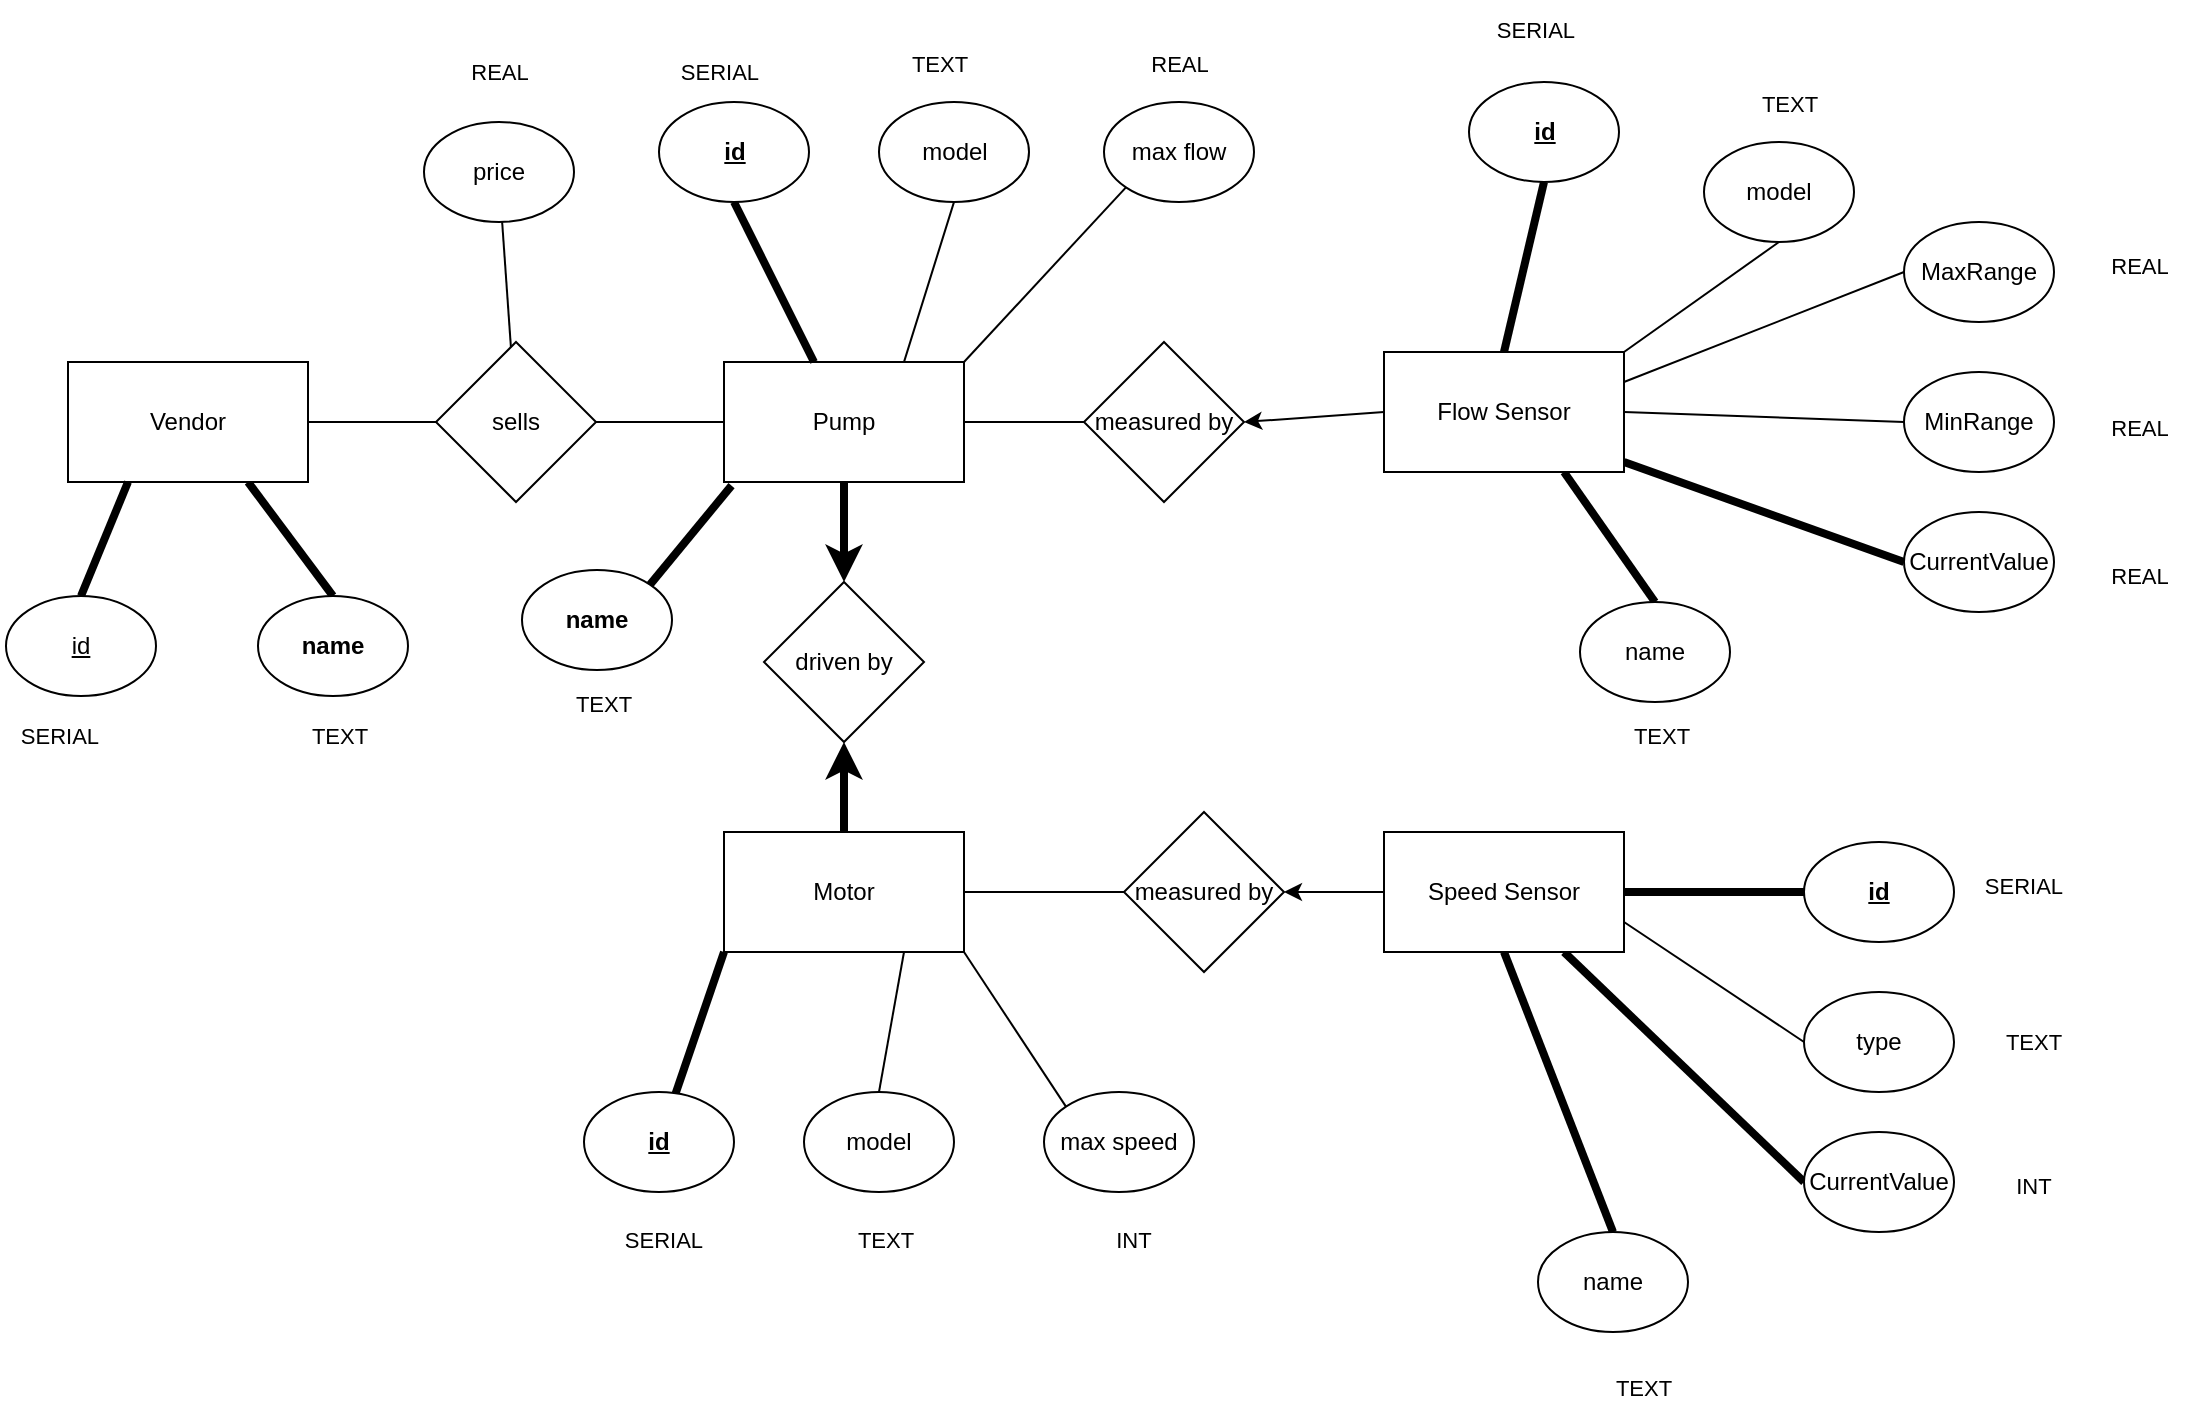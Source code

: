 <mxfile>
    <diagram id="_uRoUs2hA-3D7h6XIgbQ" name="Page-1">
        <mxGraphModel dx="1704" dy="812" grid="0" gridSize="10" guides="1" tooltips="1" connect="1" arrows="1" fold="1" page="1" pageScale="1" pageWidth="850" pageHeight="1100" math="0" shadow="0">
            <root>
                <mxCell id="0"/>
                <mxCell id="1" parent="0"/>
                <mxCell id="26" style="edgeStyle=none;html=1;exitX=1;exitY=0.5;exitDx=0;exitDy=0;entryX=0;entryY=0.5;entryDx=0;entryDy=0;endArrow=none;endFill=0;strokeWidth=1;labelBackgroundColor=none;" parent="1" source="2" target="25" edge="1">
                    <mxGeometry relative="1" as="geometry"/>
                </mxCell>
                <mxCell id="45" style="edgeStyle=none;shape=connector;rounded=1;html=1;exitX=0.5;exitY=1;exitDx=0;exitDy=0;entryX=0.5;entryY=0;entryDx=0;entryDy=0;labelBackgroundColor=default;fontFamily=Helvetica;fontSize=11;fontColor=default;endArrow=classic;endFill=1;strokeColor=default;strokeWidth=4;" parent="1" source="2" target="38" edge="1">
                    <mxGeometry relative="1" as="geometry"/>
                </mxCell>
                <mxCell id="57" style="edgeStyle=none;shape=connector;rounded=1;html=1;exitX=1;exitY=0;exitDx=0;exitDy=0;entryX=0;entryY=1;entryDx=0;entryDy=0;labelBackgroundColor=none;fontFamily=Helvetica;fontSize=11;fontColor=default;endArrow=none;endFill=0;strokeColor=default;strokeWidth=1;" parent="1" source="2" target="56" edge="1">
                    <mxGeometry relative="1" as="geometry"/>
                </mxCell>
                <mxCell id="2" value="Pump" style="rounded=0;whiteSpace=wrap;html=1;" parent="1" vertex="1">
                    <mxGeometry x="-152" y="357" width="120" height="60" as="geometry"/>
                </mxCell>
                <mxCell id="37" style="edgeStyle=none;shape=connector;rounded=1;html=1;exitX=1;exitY=0.5;exitDx=0;exitDy=0;labelBackgroundColor=none;fontFamily=Helvetica;fontSize=11;fontColor=default;endArrow=none;endFill=0;strokeColor=default;strokeWidth=1;" parent="1" source="3" target="31" edge="1">
                    <mxGeometry relative="1" as="geometry"/>
                </mxCell>
                <mxCell id="39" style="edgeStyle=none;shape=connector;rounded=1;html=1;exitX=0;exitY=1;exitDx=0;exitDy=0;labelBackgroundColor=default;fontFamily=Helvetica;fontSize=11;fontColor=default;endArrow=none;endFill=0;strokeColor=default;strokeWidth=4;fontStyle=1" parent="1" source="3" target="9" edge="1">
                    <mxGeometry relative="1" as="geometry"/>
                </mxCell>
                <mxCell id="49" style="edgeStyle=none;shape=connector;rounded=1;html=1;exitX=0.75;exitY=1;exitDx=0;exitDy=0;entryX=0.5;entryY=0;entryDx=0;entryDy=0;labelBackgroundColor=default;fontFamily=Helvetica;fontSize=11;fontColor=default;endArrow=none;endFill=0;strokeColor=default;strokeWidth=1;" parent="1" source="3" target="47" edge="1">
                    <mxGeometry relative="1" as="geometry"/>
                </mxCell>
                <mxCell id="3" value="Motor" style="rounded=0;whiteSpace=wrap;html=1;" parent="1" vertex="1">
                    <mxGeometry x="-152" y="592" width="120" height="60" as="geometry"/>
                </mxCell>
                <mxCell id="19" style="edgeStyle=none;html=1;exitX=0.5;exitY=0;exitDx=0;exitDy=0;entryX=0.5;entryY=1;entryDx=0;entryDy=0;endArrow=none;endFill=0;strokeWidth=4;labelBackgroundColor=none;" parent="1" source="6" target="17" edge="1">
                    <mxGeometry relative="1" as="geometry"/>
                </mxCell>
                <mxCell id="20" style="edgeStyle=none;html=1;entryX=0;entryY=0.5;entryDx=0;entryDy=0;endArrow=none;endFill=0;strokeWidth=4;labelBackgroundColor=none;" parent="1" target="15" edge="1">
                    <mxGeometry relative="1" as="geometry">
                        <mxPoint x="298" y="407" as="sourcePoint"/>
                    </mxGeometry>
                </mxCell>
                <mxCell id="21" style="edgeStyle=none;html=1;exitX=1;exitY=0;exitDx=0;exitDy=0;entryX=0.5;entryY=1;entryDx=0;entryDy=0;endArrow=none;endFill=0;strokeWidth=1;labelBackgroundColor=none;" parent="1" source="6" target="18" edge="1">
                    <mxGeometry relative="1" as="geometry"/>
                </mxCell>
                <mxCell id="22" style="edgeStyle=none;html=1;exitX=1;exitY=0.25;exitDx=0;exitDy=0;entryX=0;entryY=0.5;entryDx=0;entryDy=0;endArrow=none;endFill=0;strokeWidth=1;labelBackgroundColor=none;" parent="1" source="6" target="13" edge="1">
                    <mxGeometry relative="1" as="geometry"/>
                </mxCell>
                <mxCell id="23" style="edgeStyle=none;html=1;exitX=1;exitY=0.5;exitDx=0;exitDy=0;entryX=0;entryY=0.5;entryDx=0;entryDy=0;endArrow=none;endFill=0;strokeWidth=1;labelBackgroundColor=none;" parent="1" source="6" target="14" edge="1">
                    <mxGeometry relative="1" as="geometry"/>
                </mxCell>
                <mxCell id="70" style="edgeStyle=none;shape=connector;rounded=1;html=1;exitX=0.75;exitY=1;exitDx=0;exitDy=0;entryX=0.5;entryY=0;entryDx=0;entryDy=0;labelBackgroundColor=none;fontFamily=Helvetica;fontSize=11;fontColor=default;endArrow=none;endFill=0;strokeColor=default;strokeWidth=4;" parent="1" source="6" target="69" edge="1">
                    <mxGeometry relative="1" as="geometry"/>
                </mxCell>
                <mxCell id="6" value="Flow Sensor" style="rounded=0;whiteSpace=wrap;html=1;" parent="1" vertex="1">
                    <mxGeometry x="178" y="352" width="120" height="60" as="geometry"/>
                </mxCell>
                <mxCell id="28" value="" style="edgeStyle=none;shape=connector;rounded=1;html=1;labelBackgroundColor=default;fontFamily=Helvetica;fontSize=11;fontColor=default;endArrow=none;endFill=0;strokeColor=default;strokeWidth=4;fontStyle=1" parent="1" source="8" target="10" edge="1">
                    <mxGeometry relative="1" as="geometry"/>
                </mxCell>
                <mxCell id="29" style="edgeStyle=none;shape=connector;rounded=1;html=1;exitX=1;exitY=0.75;exitDx=0;exitDy=0;entryX=0;entryY=0.5;entryDx=0;entryDy=0;labelBackgroundColor=default;fontFamily=Helvetica;fontSize=11;fontColor=default;endArrow=none;endFill=0;strokeColor=default;strokeWidth=1;" parent="1" source="8" target="11" edge="1">
                    <mxGeometry relative="1" as="geometry"/>
                </mxCell>
                <mxCell id="30" style="edgeStyle=none;shape=connector;rounded=1;html=1;exitX=0.75;exitY=1;exitDx=0;exitDy=0;entryX=0;entryY=0.5;entryDx=0;entryDy=0;labelBackgroundColor=default;fontFamily=Helvetica;fontSize=11;fontColor=default;endArrow=none;endFill=0;strokeColor=default;strokeWidth=4;" parent="1" source="8" target="12" edge="1">
                    <mxGeometry relative="1" as="geometry"/>
                </mxCell>
                <mxCell id="36" style="edgeStyle=none;shape=connector;rounded=1;html=1;exitX=0;exitY=0.5;exitDx=0;exitDy=0;entryX=1;entryY=0.5;entryDx=0;entryDy=0;labelBackgroundColor=none;fontFamily=Helvetica;fontSize=11;fontColor=default;startArrow=none;startFill=0;endArrow=classic;endFill=1;strokeColor=default;strokeWidth=1;" parent="1" source="8" target="31" edge="1">
                    <mxGeometry relative="1" as="geometry"/>
                </mxCell>
                <mxCell id="72" style="edgeStyle=none;shape=connector;rounded=1;html=1;exitX=0.5;exitY=1;exitDx=0;exitDy=0;entryX=0.5;entryY=0;entryDx=0;entryDy=0;labelBackgroundColor=none;fontFamily=Helvetica;fontSize=11;fontColor=default;endArrow=none;endFill=0;strokeColor=default;strokeWidth=4;" parent="1" source="8" target="71" edge="1">
                    <mxGeometry relative="1" as="geometry"/>
                </mxCell>
                <mxCell id="8" value="Speed Sensor" style="rounded=0;whiteSpace=wrap;html=1;" parent="1" vertex="1">
                    <mxGeometry x="178" y="592" width="120" height="60" as="geometry"/>
                </mxCell>
                <mxCell id="9" value="&lt;b&gt;&lt;u&gt;id&lt;/u&gt;&lt;/b&gt;" style="ellipse;whiteSpace=wrap;html=1;" parent="1" vertex="1">
                    <mxGeometry x="-222" y="722" width="75" height="50" as="geometry"/>
                </mxCell>
                <mxCell id="10" value="&lt;u&gt;id&lt;/u&gt;" style="ellipse;whiteSpace=wrap;html=1;fontStyle=1" parent="1" vertex="1">
                    <mxGeometry x="388" y="597" width="75" height="50" as="geometry"/>
                </mxCell>
                <mxCell id="11" value="type" style="ellipse;whiteSpace=wrap;html=1;" parent="1" vertex="1">
                    <mxGeometry x="388" y="672" width="75" height="50" as="geometry"/>
                </mxCell>
                <mxCell id="12" value="CurrentValue" style="ellipse;whiteSpace=wrap;html=1;" parent="1" vertex="1">
                    <mxGeometry x="388" y="742" width="75" height="50" as="geometry"/>
                </mxCell>
                <mxCell id="13" value="MaxRange" style="ellipse;whiteSpace=wrap;html=1;" parent="1" vertex="1">
                    <mxGeometry x="438" y="287" width="75" height="50" as="geometry"/>
                </mxCell>
                <mxCell id="14" value="MinRange" style="ellipse;whiteSpace=wrap;html=1;" parent="1" vertex="1">
                    <mxGeometry x="438" y="362" width="75" height="50" as="geometry"/>
                </mxCell>
                <mxCell id="15" value="CurrentValue" style="ellipse;whiteSpace=wrap;html=1;" parent="1" vertex="1">
                    <mxGeometry x="438" y="432" width="75" height="50" as="geometry"/>
                </mxCell>
                <mxCell id="17" value="&lt;b&gt;&lt;u&gt;id&lt;/u&gt;&lt;/b&gt;" style="ellipse;whiteSpace=wrap;html=1;" parent="1" vertex="1">
                    <mxGeometry x="220.5" y="217" width="75" height="50" as="geometry"/>
                </mxCell>
                <mxCell id="18" value="&lt;span&gt;&lt;span&gt;model&lt;/span&gt;&lt;/span&gt;" style="ellipse;whiteSpace=wrap;html=1;fontStyle=0" parent="1" vertex="1">
                    <mxGeometry x="338" y="247" width="75" height="50" as="geometry"/>
                </mxCell>
                <mxCell id="27" style="edgeStyle=none;html=1;exitX=1;exitY=0.5;exitDx=0;exitDy=0;entryX=0;entryY=0.5;entryDx=0;entryDy=0;endArrow=none;endFill=0;strokeWidth=1;startArrow=classic;startFill=1;labelBackgroundColor=none;" parent="1" source="25" target="6" edge="1">
                    <mxGeometry relative="1" as="geometry"/>
                </mxCell>
                <mxCell id="25" value="measured by" style="rhombus;whiteSpace=wrap;html=1;" parent="1" vertex="1">
                    <mxGeometry x="28" y="347" width="80" height="80" as="geometry"/>
                </mxCell>
                <mxCell id="31" value="measured by" style="rhombus;whiteSpace=wrap;html=1;" parent="1" vertex="1">
                    <mxGeometry x="48" y="582" width="80" height="80" as="geometry"/>
                </mxCell>
                <mxCell id="46" value="" style="edgeStyle=none;shape=connector;rounded=1;html=1;labelBackgroundColor=default;fontFamily=Helvetica;fontSize=11;fontColor=default;endArrow=none;endFill=0;strokeColor=default;strokeWidth=4;startArrow=classic;startFill=1;" parent="1" source="38" target="3" edge="1">
                    <mxGeometry relative="1" as="geometry"/>
                </mxCell>
                <mxCell id="38" value="driven by" style="rhombus;whiteSpace=wrap;html=1;" parent="1" vertex="1">
                    <mxGeometry x="-132" y="467" width="80" height="80" as="geometry"/>
                </mxCell>
                <mxCell id="43" style="edgeStyle=none;shape=connector;rounded=1;html=1;exitX=1;exitY=0.5;exitDx=0;exitDy=0;entryX=0;entryY=0.5;entryDx=0;entryDy=0;labelBackgroundColor=none;fontFamily=Helvetica;fontSize=11;fontColor=default;endArrow=none;endFill=0;strokeColor=default;strokeWidth=1;" parent="1" source="41" target="42" edge="1">
                    <mxGeometry relative="1" as="geometry"/>
                </mxCell>
                <mxCell id="63" style="edgeStyle=none;shape=connector;rounded=1;html=1;exitX=0.75;exitY=1;exitDx=0;exitDy=0;entryX=0.5;entryY=0;entryDx=0;entryDy=0;labelBackgroundColor=none;fontFamily=Helvetica;fontSize=11;fontColor=default;endArrow=none;endFill=0;strokeColor=default;strokeWidth=4;" parent="1" source="41" target="62" edge="1">
                    <mxGeometry relative="1" as="geometry"/>
                </mxCell>
                <mxCell id="41" value="Vendor" style="rounded=0;whiteSpace=wrap;html=1;" parent="1" vertex="1">
                    <mxGeometry x="-480" y="357" width="120" height="60" as="geometry"/>
                </mxCell>
                <mxCell id="44" style="edgeStyle=none;shape=connector;rounded=1;html=1;exitX=1;exitY=0.5;exitDx=0;exitDy=0;entryX=0;entryY=0.5;entryDx=0;entryDy=0;labelBackgroundColor=default;fontFamily=Helvetica;fontSize=11;fontColor=default;endArrow=none;endFill=0;strokeColor=default;strokeWidth=1;fontStyle=0" parent="1" source="42" target="2" edge="1">
                    <mxGeometry relative="1" as="geometry"/>
                </mxCell>
                <mxCell id="42" value="sells" style="rhombus;whiteSpace=wrap;html=1;" parent="1" vertex="1">
                    <mxGeometry x="-296" y="347" width="80" height="80" as="geometry"/>
                </mxCell>
                <mxCell id="47" value="&lt;span&gt;mode&lt;/span&gt;&lt;span&gt;l&lt;/span&gt;" style="ellipse;whiteSpace=wrap;html=1;fontStyle=0" parent="1" vertex="1">
                    <mxGeometry x="-112" y="722" width="75" height="50" as="geometry"/>
                </mxCell>
                <mxCell id="52" style="edgeStyle=none;shape=connector;rounded=1;html=1;exitX=0.5;exitY=1;exitDx=0;exitDy=0;labelBackgroundColor=none;fontFamily=Helvetica;fontSize=11;fontColor=default;endArrow=none;endFill=0;strokeColor=default;strokeWidth=4;" parent="1" source="50" target="2" edge="1">
                    <mxGeometry relative="1" as="geometry"/>
                </mxCell>
                <mxCell id="50" value="&lt;b&gt;&lt;u&gt;id&lt;/u&gt;&lt;/b&gt;" style="ellipse;whiteSpace=wrap;html=1;" parent="1" vertex="1">
                    <mxGeometry x="-184.5" y="227" width="75" height="50" as="geometry"/>
                </mxCell>
                <mxCell id="53" style="edgeStyle=none;shape=connector;rounded=1;html=1;exitX=0.5;exitY=1;exitDx=0;exitDy=0;entryX=0.75;entryY=0;entryDx=0;entryDy=0;labelBackgroundColor=none;fontFamily=Helvetica;fontSize=11;fontColor=default;endArrow=none;endFill=0;strokeColor=default;strokeWidth=1;" parent="1" source="51" target="2" edge="1">
                    <mxGeometry relative="1" as="geometry"/>
                </mxCell>
                <mxCell id="51" value="&lt;span&gt;model&lt;/span&gt;" style="ellipse;whiteSpace=wrap;html=1;fontStyle=0" parent="1" vertex="1">
                    <mxGeometry x="-74.5" y="227" width="75" height="50" as="geometry"/>
                </mxCell>
                <mxCell id="55" style="edgeStyle=none;shape=connector;rounded=1;html=1;exitX=0;exitY=0;exitDx=0;exitDy=0;entryX=1;entryY=1;entryDx=0;entryDy=0;labelBackgroundColor=default;fontFamily=Helvetica;fontSize=11;fontColor=default;endArrow=none;endFill=0;strokeColor=default;strokeWidth=1;" parent="1" source="54" target="3" edge="1">
                    <mxGeometry relative="1" as="geometry"/>
                </mxCell>
                <mxCell id="54" value="&lt;span&gt;max speed&lt;/span&gt;" style="ellipse;whiteSpace=wrap;html=1;fontStyle=0" parent="1" vertex="1">
                    <mxGeometry x="8" y="722" width="75" height="50" as="geometry"/>
                </mxCell>
                <mxCell id="56" value="&lt;span&gt;max flow&lt;/span&gt;" style="ellipse;whiteSpace=wrap;html=1;fontStyle=0" parent="1" vertex="1">
                    <mxGeometry x="38" y="227" width="75" height="50" as="geometry"/>
                </mxCell>
                <mxCell id="59" value="" style="edgeStyle=none;shape=connector;rounded=1;html=1;labelBackgroundColor=none;fontFamily=Helvetica;fontSize=11;fontColor=default;endArrow=none;endFill=0;strokeColor=default;strokeWidth=1;" parent="1" source="58" target="42" edge="1">
                    <mxGeometry relative="1" as="geometry"/>
                </mxCell>
                <mxCell id="58" value="price" style="ellipse;whiteSpace=wrap;html=1;" parent="1" vertex="1">
                    <mxGeometry x="-302" y="237" width="75" height="50" as="geometry"/>
                </mxCell>
                <mxCell id="61" style="edgeStyle=none;shape=connector;rounded=1;html=1;exitX=0.5;exitY=0;exitDx=0;exitDy=0;entryX=0.25;entryY=1;entryDx=0;entryDy=0;labelBackgroundColor=none;fontFamily=Helvetica;fontSize=11;fontColor=default;endArrow=none;endFill=0;strokeColor=default;strokeWidth=4;" parent="1" source="60" target="41" edge="1">
                    <mxGeometry relative="1" as="geometry"/>
                </mxCell>
                <mxCell id="60" value="&lt;u&gt;id&lt;/u&gt;" style="ellipse;whiteSpace=wrap;html=1;" parent="1" vertex="1">
                    <mxGeometry x="-511" y="474" width="75" height="50" as="geometry"/>
                </mxCell>
                <mxCell id="62" value="name" style="ellipse;whiteSpace=wrap;html=1;fontStyle=1" parent="1" vertex="1">
                    <mxGeometry x="-385" y="474" width="75" height="50" as="geometry"/>
                </mxCell>
                <mxCell id="64" value="SERIAL" style="text;html=1;strokeColor=none;fillColor=none;align=center;verticalAlign=middle;whiteSpace=wrap;rounded=0;fontFamily=Helvetica;fontSize=11;fontColor=default;" parent="1" vertex="1">
                    <mxGeometry x="-514" y="529" width="60" height="30" as="geometry"/>
                </mxCell>
                <mxCell id="65" value="SERIAL" style="text;html=1;strokeColor=none;fillColor=none;align=center;verticalAlign=middle;whiteSpace=wrap;rounded=0;fontFamily=Helvetica;fontSize=11;fontColor=default;" parent="1" vertex="1">
                    <mxGeometry x="-212" y="781" width="60" height="30" as="geometry"/>
                </mxCell>
                <mxCell id="66" value="SERIAL" style="text;html=1;strokeColor=none;fillColor=none;align=center;verticalAlign=middle;whiteSpace=wrap;rounded=0;fontFamily=Helvetica;fontSize=11;fontColor=default;" parent="1" vertex="1">
                    <mxGeometry x="468" y="604" width="60" height="30" as="geometry"/>
                </mxCell>
                <mxCell id="68" value="SERIAL" style="text;html=1;strokeColor=none;fillColor=none;align=center;verticalAlign=middle;whiteSpace=wrap;rounded=0;fontFamily=Helvetica;fontSize=11;fontColor=default;" parent="1" vertex="1">
                    <mxGeometry x="224" y="176" width="60" height="30" as="geometry"/>
                </mxCell>
                <mxCell id="69" value="name" style="ellipse;whiteSpace=wrap;html=1;fontStyle=0" parent="1" vertex="1">
                    <mxGeometry x="276" y="477" width="75" height="50" as="geometry"/>
                </mxCell>
                <mxCell id="71" value="name" style="ellipse;whiteSpace=wrap;html=1;fontStyle=0" parent="1" vertex="1">
                    <mxGeometry x="255" y="792" width="75" height="50" as="geometry"/>
                </mxCell>
                <mxCell id="73" value="SERIAL" style="text;html=1;strokeColor=none;fillColor=none;align=center;verticalAlign=middle;whiteSpace=wrap;rounded=0;fontFamily=Helvetica;fontSize=11;fontColor=default;" parent="1" vertex="1">
                    <mxGeometry x="-184.5" y="197" width="60" height="30" as="geometry"/>
                </mxCell>
                <mxCell id="74" value="TEXT" style="text;html=1;strokeColor=none;fillColor=none;align=center;verticalAlign=middle;whiteSpace=wrap;rounded=0;fontFamily=Helvetica;fontSize=11;fontColor=default;" parent="1" vertex="1">
                    <mxGeometry x="-374" y="529" width="60" height="30" as="geometry"/>
                </mxCell>
                <mxCell id="76" value="TEXT" style="text;html=1;strokeColor=none;fillColor=none;align=center;verticalAlign=middle;whiteSpace=wrap;rounded=0;fontFamily=Helvetica;fontSize=11;fontColor=default;" parent="1" vertex="1">
                    <mxGeometry x="-74.5" y="193" width="60" height="30" as="geometry"/>
                </mxCell>
                <mxCell id="77" value="TEXT" style="text;html=1;strokeColor=none;fillColor=none;align=center;verticalAlign=middle;whiteSpace=wrap;rounded=0;fontFamily=Helvetica;fontSize=11;fontColor=default;" parent="1" vertex="1">
                    <mxGeometry x="351" y="213" width="60" height="30" as="geometry"/>
                </mxCell>
                <mxCell id="78" value="TEXT" style="text;html=1;strokeColor=none;fillColor=none;align=center;verticalAlign=middle;whiteSpace=wrap;rounded=0;fontFamily=Helvetica;fontSize=11;fontColor=default;" parent="1" vertex="1">
                    <mxGeometry x="473" y="682" width="60" height="30" as="geometry"/>
                </mxCell>
                <mxCell id="79" value="TEXT" style="text;html=1;strokeColor=none;fillColor=none;align=center;verticalAlign=middle;whiteSpace=wrap;rounded=0;fontFamily=Helvetica;fontSize=11;fontColor=default;" parent="1" vertex="1">
                    <mxGeometry x="278" y="855" width="60" height="30" as="geometry"/>
                </mxCell>
                <mxCell id="80" value="TEXT" style="text;html=1;strokeColor=none;fillColor=none;align=center;verticalAlign=middle;whiteSpace=wrap;rounded=0;fontFamily=Helvetica;fontSize=11;fontColor=default;" parent="1" vertex="1">
                    <mxGeometry x="287" y="529" width="60" height="30" as="geometry"/>
                </mxCell>
                <mxCell id="81" value="TEXT" style="text;html=1;strokeColor=none;fillColor=none;align=center;verticalAlign=middle;whiteSpace=wrap;rounded=0;fontFamily=Helvetica;fontSize=11;fontColor=default;" parent="1" vertex="1">
                    <mxGeometry x="-101" y="781" width="60" height="30" as="geometry"/>
                </mxCell>
                <mxCell id="82" value="REAL" style="text;html=1;strokeColor=none;fillColor=none;align=center;verticalAlign=middle;whiteSpace=wrap;rounded=0;fontFamily=Helvetica;fontSize=11;fontColor=default;" parent="1" vertex="1">
                    <mxGeometry x="-294.5" y="197" width="60" height="30" as="geometry"/>
                </mxCell>
                <mxCell id="84" value="REAL" style="text;html=1;strokeColor=none;fillColor=none;align=center;verticalAlign=middle;whiteSpace=wrap;rounded=0;fontFamily=Helvetica;fontSize=11;fontColor=default;" parent="1" vertex="1">
                    <mxGeometry x="45.5" y="193" width="60" height="30" as="geometry"/>
                </mxCell>
                <mxCell id="85" value="INT" style="text;html=1;strokeColor=none;fillColor=none;align=center;verticalAlign=middle;whiteSpace=wrap;rounded=0;fontFamily=Helvetica;fontSize=11;fontColor=default;" parent="1" vertex="1">
                    <mxGeometry x="23" y="781" width="60" height="30" as="geometry"/>
                </mxCell>
                <mxCell id="86" value="REAL" style="text;html=1;strokeColor=none;fillColor=none;align=center;verticalAlign=middle;whiteSpace=wrap;rounded=0;fontFamily=Helvetica;fontSize=11;fontColor=default;" parent="1" vertex="1">
                    <mxGeometry x="526" y="294" width="60" height="30" as="geometry"/>
                </mxCell>
                <mxCell id="87" value="REAL" style="text;html=1;strokeColor=none;fillColor=none;align=center;verticalAlign=middle;whiteSpace=wrap;rounded=0;fontFamily=Helvetica;fontSize=11;fontColor=default;" parent="1" vertex="1">
                    <mxGeometry x="526" y="375" width="60" height="30" as="geometry"/>
                </mxCell>
                <mxCell id="88" value="REAL" style="text;html=1;strokeColor=none;fillColor=none;align=center;verticalAlign=middle;whiteSpace=wrap;rounded=0;fontFamily=Helvetica;fontSize=11;fontColor=default;" parent="1" vertex="1">
                    <mxGeometry x="526" y="449" width="60" height="30" as="geometry"/>
                </mxCell>
                <mxCell id="89" value="INT" style="text;html=1;strokeColor=none;fillColor=none;align=center;verticalAlign=middle;whiteSpace=wrap;rounded=0;fontFamily=Helvetica;fontSize=11;fontColor=default;" parent="1" vertex="1">
                    <mxGeometry x="473" y="754" width="60" height="30" as="geometry"/>
                </mxCell>
                <mxCell id="92" style="edgeStyle=none;shape=connector;rounded=1;html=1;exitX=1;exitY=0;exitDx=0;exitDy=0;labelBackgroundColor=none;fontFamily=Helvetica;fontSize=11;fontColor=default;endArrow=none;endFill=0;strokeColor=default;strokeWidth=4;" edge="1" parent="1" source="90">
                    <mxGeometry relative="1" as="geometry">
                        <mxPoint x="-148.235" y="418.824" as="targetPoint"/>
                    </mxGeometry>
                </mxCell>
                <mxCell id="90" value="name" style="ellipse;whiteSpace=wrap;html=1;fontStyle=1" vertex="1" parent="1">
                    <mxGeometry x="-253" y="461" width="75" height="50" as="geometry"/>
                </mxCell>
                <mxCell id="91" value="TEXT" style="text;html=1;strokeColor=none;fillColor=none;align=center;verticalAlign=middle;whiteSpace=wrap;rounded=0;fontFamily=Helvetica;fontSize=11;fontColor=default;" vertex="1" parent="1">
                    <mxGeometry x="-242" y="513" width="60" height="30" as="geometry"/>
                </mxCell>
            </root>
        </mxGraphModel>
    </diagram>
</mxfile>